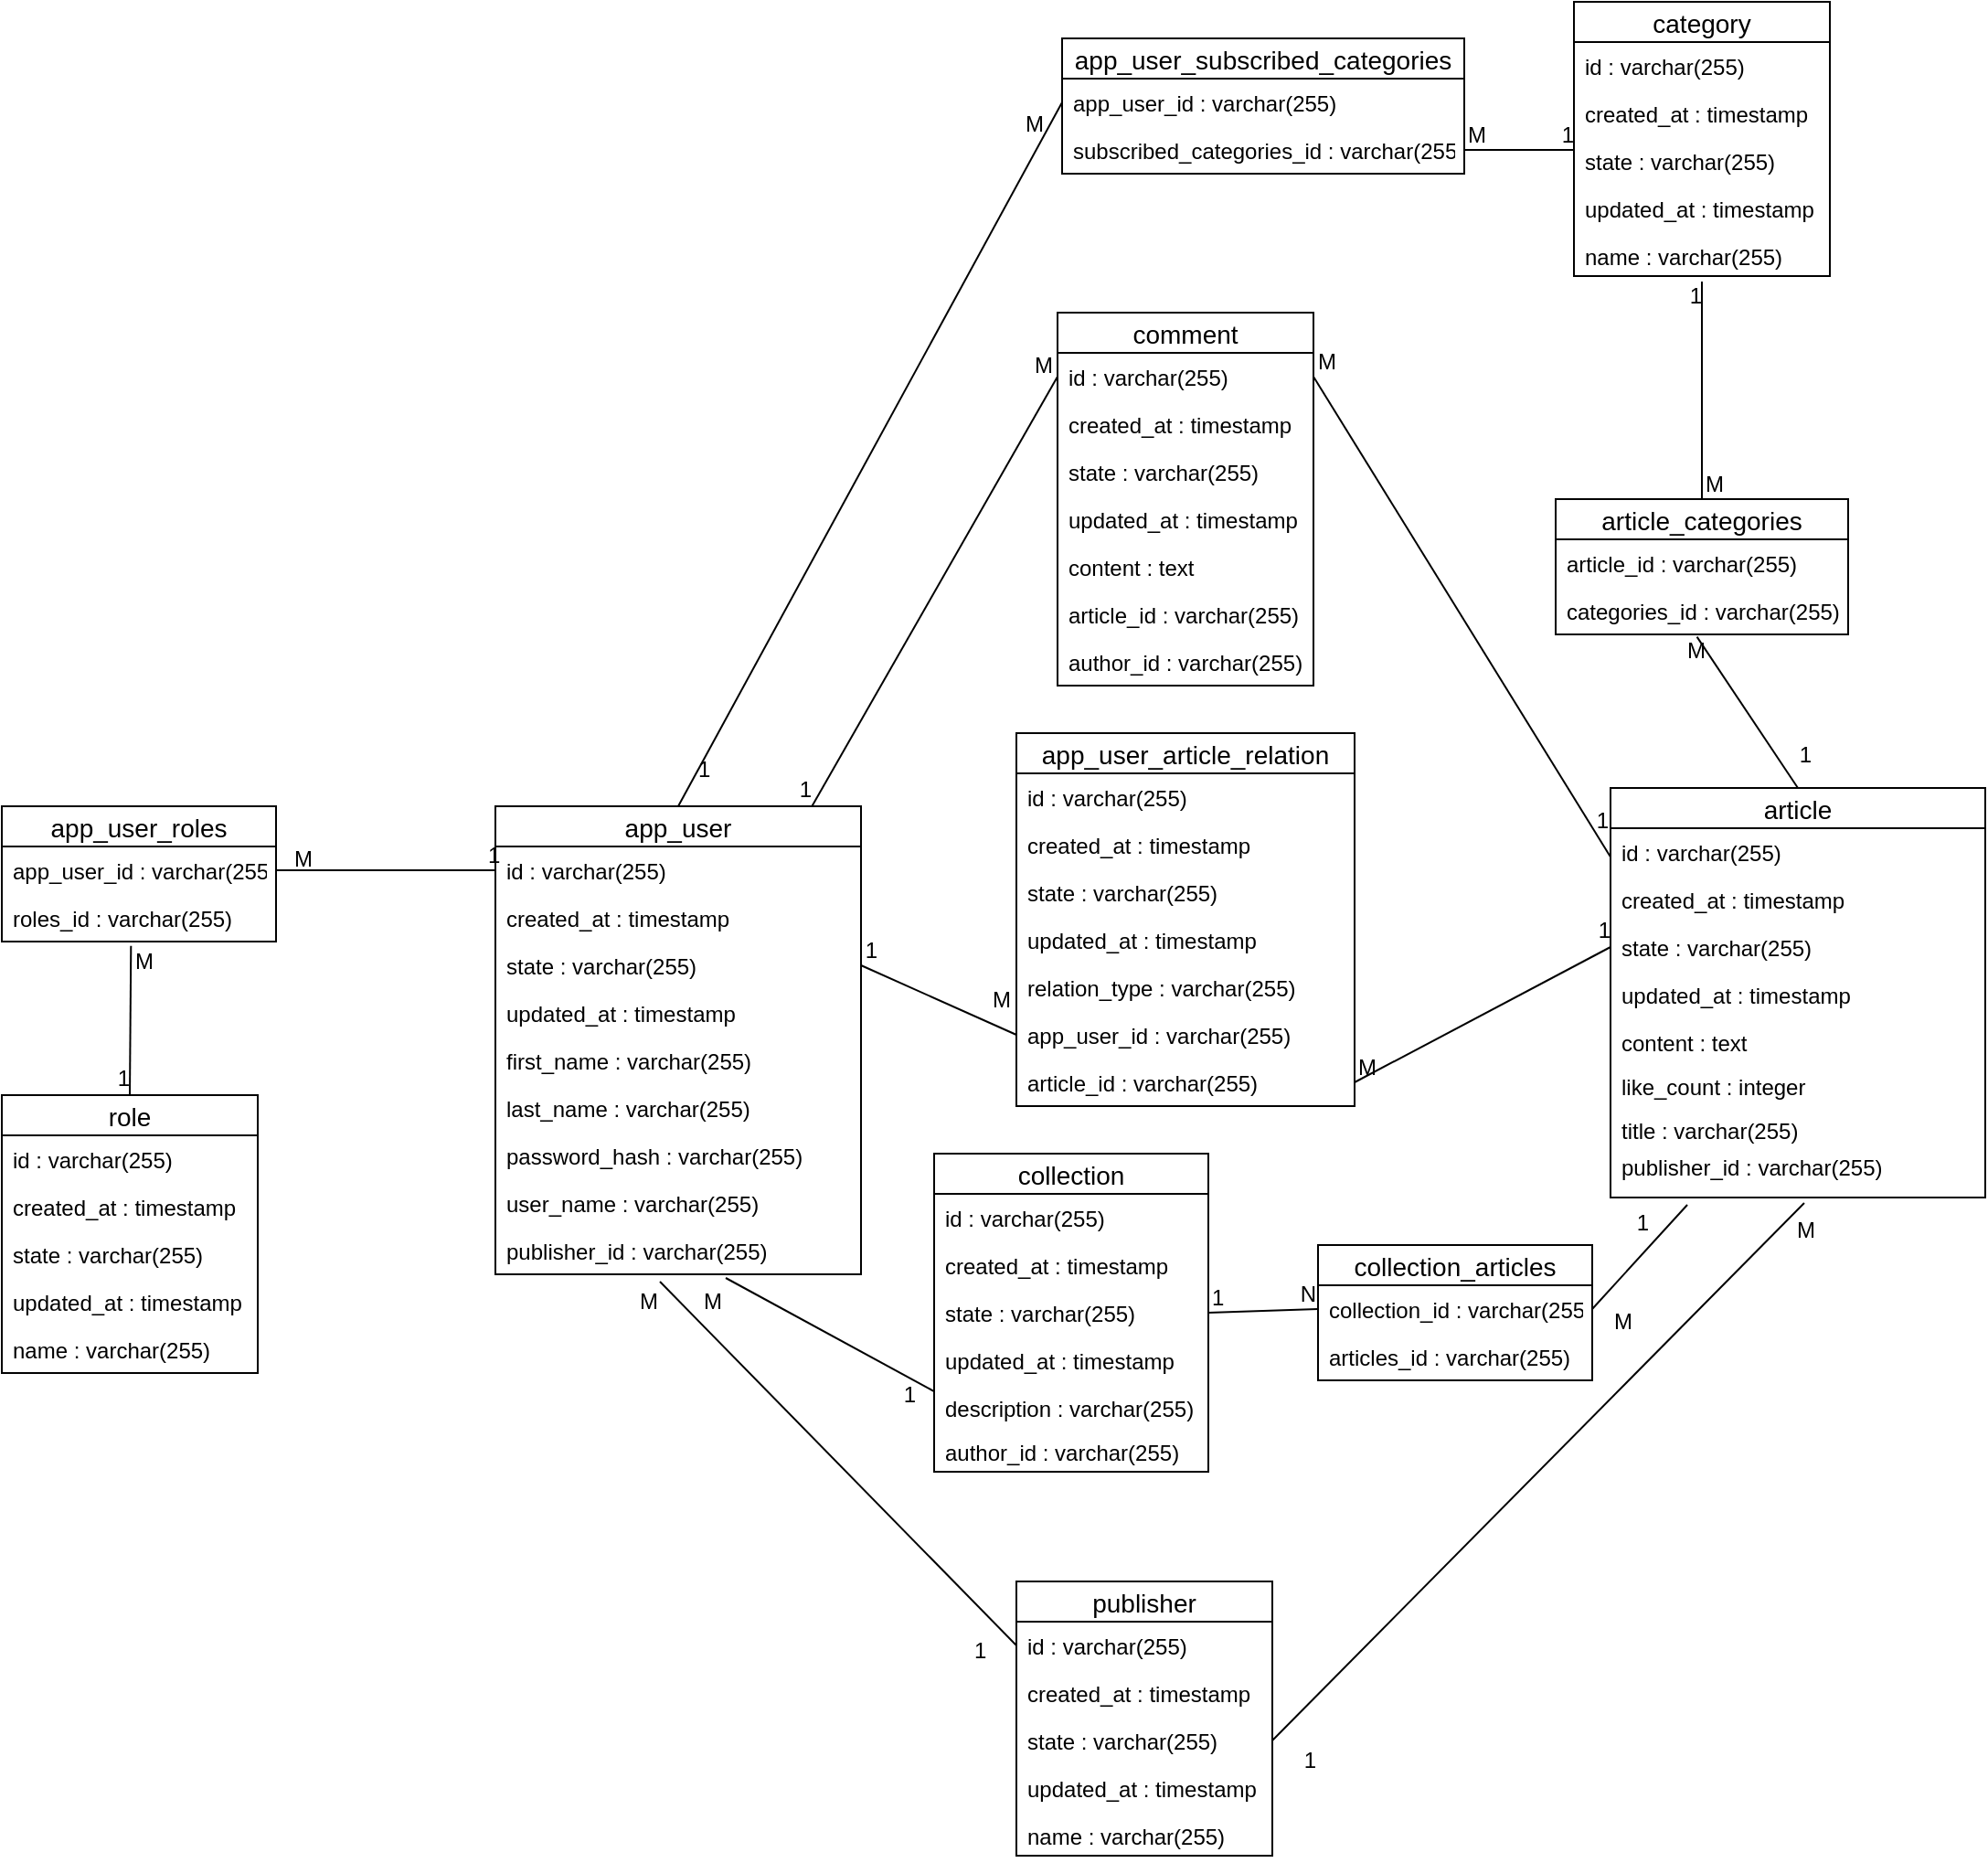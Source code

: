 <mxfile version="12.9.13" type="device"><diagram id="TTlkncoqjytrhiDPqBLb" name="Page-1"><mxGraphModel dx="3156" dy="2250" grid="1" gridSize="10" guides="1" tooltips="1" connect="1" arrows="1" fold="1" page="1" pageScale="1" pageWidth="850" pageHeight="1100" math="0" shadow="0"><root><object label="" state="" id="0"><mxCell/></object><mxCell id="1" parent="0"/><mxCell id="JSOerXFTDUzt0Ef6ZwY4-11" value="publisher" style="swimlane;fontStyle=0;childLayout=stackLayout;horizontal=1;startSize=22;fillColor=none;horizontalStack=0;resizeParent=1;resizeParentMax=0;resizeLast=0;collapsible=1;marginBottom=0;swimlaneFillColor=#ffffff;align=center;fontSize=14;" parent="1" vertex="1"><mxGeometry x="235" y="624" width="140" height="150" as="geometry"><mxRectangle x="200" y="200" width="70" height="22" as="alternateBounds"/></mxGeometry></mxCell><mxCell id="JSOerXFTDUzt0Ef6ZwY4-90" value="id : varchar(255)" style="text;strokeColor=none;fillColor=none;spacingLeft=4;spacingRight=4;overflow=hidden;rotatable=0;points=[[0,0.5],[1,0.5]];portConstraint=eastwest;fontSize=12;" parent="JSOerXFTDUzt0Ef6ZwY4-11" vertex="1"><mxGeometry y="22" width="140" height="26" as="geometry"/></mxCell><mxCell id="JSOerXFTDUzt0Ef6ZwY4-12" value="created_at : timestamp" style="text;strokeColor=none;fillColor=none;spacingLeft=4;spacingRight=4;overflow=hidden;rotatable=0;points=[[0,0.5],[1,0.5]];portConstraint=eastwest;fontSize=12;" parent="JSOerXFTDUzt0Ef6ZwY4-11" vertex="1"><mxGeometry y="48" width="140" height="26" as="geometry"/></mxCell><mxCell id="JSOerXFTDUzt0Ef6ZwY4-13" value="state : varchar(255)" style="text;strokeColor=none;fillColor=none;spacingLeft=4;spacingRight=4;overflow=hidden;rotatable=0;points=[[0,0.5],[1,0.5]];portConstraint=eastwest;fontSize=12;" parent="JSOerXFTDUzt0Ef6ZwY4-11" vertex="1"><mxGeometry y="74" width="140" height="26" as="geometry"/></mxCell><mxCell id="JSOerXFTDUzt0Ef6ZwY4-14" value="updated_at : timestamp" style="text;strokeColor=none;fillColor=none;spacingLeft=4;spacingRight=4;overflow=hidden;rotatable=0;points=[[0,0.5],[1,0.5]];portConstraint=eastwest;fontSize=12;verticalAlign=top;" parent="JSOerXFTDUzt0Ef6ZwY4-11" vertex="1"><mxGeometry y="100" width="140" height="26" as="geometry"/></mxCell><mxCell id="JSOerXFTDUzt0Ef6ZwY4-15" value="name : varchar(255)" style="text;strokeColor=none;fillColor=none;spacingLeft=4;spacingRight=4;overflow=hidden;rotatable=0;points=[[0,0.5],[1,0.5]];portConstraint=eastwest;fontSize=12;verticalAlign=top;" parent="JSOerXFTDUzt0Ef6ZwY4-11" vertex="1"><mxGeometry y="126" width="140" height="24" as="geometry"/></mxCell><mxCell id="JSOerXFTDUzt0Ef6ZwY4-22" value="app_user" style="swimlane;fontStyle=0;childLayout=stackLayout;horizontal=1;startSize=22;fillColor=none;horizontalStack=0;resizeParent=1;resizeParentMax=0;resizeLast=0;collapsible=1;marginBottom=0;swimlaneFillColor=#ffffff;align=center;fontSize=14;verticalAlign=middle;" parent="1" vertex="1"><mxGeometry x="-50" y="200" width="200" height="256" as="geometry"><mxRectangle x="200" y="200" width="70" height="22" as="alternateBounds"/></mxGeometry></mxCell><mxCell id="JSOerXFTDUzt0Ef6ZwY4-114" value="id : varchar(255)" style="text;strokeColor=none;fillColor=none;spacingLeft=4;spacingRight=4;overflow=hidden;rotatable=0;points=[[0,0.5],[1,0.5]];portConstraint=eastwest;fontSize=12;" parent="JSOerXFTDUzt0Ef6ZwY4-22" vertex="1"><mxGeometry y="22" width="200" height="26" as="geometry"/></mxCell><mxCell id="JSOerXFTDUzt0Ef6ZwY4-23" value="created_at : timestamp" style="text;strokeColor=none;fillColor=none;spacingLeft=4;spacingRight=4;overflow=hidden;rotatable=0;points=[[0,0.5],[1,0.5]];portConstraint=eastwest;fontSize=12;" parent="JSOerXFTDUzt0Ef6ZwY4-22" vertex="1"><mxGeometry y="48" width="200" height="26" as="geometry"/></mxCell><mxCell id="JSOerXFTDUzt0Ef6ZwY4-24" value="state : varchar(255)" style="text;strokeColor=none;fillColor=none;spacingLeft=4;spacingRight=4;overflow=hidden;rotatable=0;points=[[0,0.5],[1,0.5]];portConstraint=eastwest;fontSize=12;" parent="JSOerXFTDUzt0Ef6ZwY4-22" vertex="1"><mxGeometry y="74" width="200" height="26" as="geometry"/></mxCell><mxCell id="JSOerXFTDUzt0Ef6ZwY4-25" value="updated_at : timestamp" style="text;strokeColor=none;fillColor=none;spacingLeft=4;spacingRight=4;overflow=hidden;rotatable=0;points=[[0,0.5],[1,0.5]];portConstraint=eastwest;fontSize=12;verticalAlign=top;" parent="JSOerXFTDUzt0Ef6ZwY4-22" vertex="1"><mxGeometry y="100" width="200" height="26" as="geometry"/></mxCell><mxCell id="JSOerXFTDUzt0Ef6ZwY4-30" value="first_name : varchar(255)" style="text;strokeColor=none;fillColor=none;spacingLeft=4;spacingRight=4;overflow=hidden;rotatable=0;points=[[0,0.5],[1,0.5]];portConstraint=eastwest;fontSize=12;verticalAlign=top;" parent="JSOerXFTDUzt0Ef6ZwY4-22" vertex="1"><mxGeometry y="126" width="200" height="26" as="geometry"/></mxCell><mxCell id="JSOerXFTDUzt0Ef6ZwY4-31" value="last_name : varchar(255)" style="text;strokeColor=none;fillColor=none;spacingLeft=4;spacingRight=4;overflow=hidden;rotatable=0;points=[[0,0.5],[1,0.5]];portConstraint=eastwest;fontSize=12;verticalAlign=top;" parent="JSOerXFTDUzt0Ef6ZwY4-22" vertex="1"><mxGeometry y="152" width="200" height="26" as="geometry"/></mxCell><mxCell id="DbG5dX4l2n2yXq6k5aHZ-2" value="password_hash : varchar(255)" style="text;strokeColor=none;fillColor=none;spacingLeft=4;spacingRight=4;overflow=hidden;rotatable=0;points=[[0,0.5],[1,0.5]];portConstraint=eastwest;fontSize=12;verticalAlign=top;" parent="JSOerXFTDUzt0Ef6ZwY4-22" vertex="1"><mxGeometry y="178" width="200" height="26" as="geometry"/></mxCell><mxCell id="JSOerXFTDUzt0Ef6ZwY4-32" value="user_name : varchar(255)" style="text;strokeColor=none;fillColor=none;spacingLeft=4;spacingRight=4;overflow=hidden;rotatable=0;points=[[0,0.5],[1,0.5]];portConstraint=eastwest;fontSize=12;verticalAlign=top;" parent="JSOerXFTDUzt0Ef6ZwY4-22" vertex="1"><mxGeometry y="204" width="200" height="26" as="geometry"/></mxCell><mxCell id="DbG5dX4l2n2yXq6k5aHZ-3" value="publisher_id : varchar(255)" style="text;strokeColor=none;fillColor=none;spacingLeft=4;spacingRight=4;overflow=hidden;rotatable=0;points=[[0,0.5],[1,0.5]];portConstraint=eastwest;fontSize=12;" parent="JSOerXFTDUzt0Ef6ZwY4-22" vertex="1"><mxGeometry y="230" width="200" height="26" as="geometry"/></mxCell><mxCell id="JSOerXFTDUzt0Ef6ZwY4-51" value="" style="endArrow=none;html=1;rounded=0;entryX=1;entryY=0.5;entryDx=0;entryDy=0;exitX=0.517;exitY=1.1;exitDx=0;exitDy=0;exitPerimeter=0;" parent="1" source="JSOerXFTDUzt0Ef6ZwY4-92" target="JSOerXFTDUzt0Ef6ZwY4-13" edge="1"><mxGeometry relative="1" as="geometry"><mxPoint x="535" y="585" as="sourcePoint"/><mxPoint x="490" y="380" as="targetPoint"/></mxGeometry></mxCell><mxCell id="JSOerXFTDUzt0Ef6ZwY4-52" value="M" style="resizable=0;html=1;align=left;verticalAlign=bottom;" parent="JSOerXFTDUzt0Ef6ZwY4-51" connectable="0" vertex="1"><mxGeometry x="-1" relative="1" as="geometry"><mxPoint x="-5.99" y="23" as="offset"/></mxGeometry></mxCell><mxCell id="JSOerXFTDUzt0Ef6ZwY4-53" value="1" style="resizable=0;html=1;align=right;verticalAlign=bottom;" parent="JSOerXFTDUzt0Ef6ZwY4-51" connectable="0" vertex="1"><mxGeometry x="1" relative="1" as="geometry"><mxPoint x="24.75" y="19.2" as="offset"/></mxGeometry></mxCell><mxCell id="JSOerXFTDUzt0Ef6ZwY4-54" value="" style="endArrow=none;html=1;rounded=0;exitX=0;exitY=0.5;exitDx=0;exitDy=0;" parent="1" source="JSOerXFTDUzt0Ef6ZwY4-109" target="JSOerXFTDUzt0Ef6ZwY4-22" edge="1"><mxGeometry relative="1" as="geometry"><mxPoint x="79.02" y="114.004" as="sourcePoint"/><mxPoint x="370" y="150" as="targetPoint"/></mxGeometry></mxCell><mxCell id="JSOerXFTDUzt0Ef6ZwY4-55" value="M" style="resizable=0;html=1;align=left;verticalAlign=bottom;" parent="JSOerXFTDUzt0Ef6ZwY4-54" connectable="0" vertex="1"><mxGeometry x="-1" relative="1" as="geometry"><mxPoint x="-15" y="2" as="offset"/></mxGeometry></mxCell><mxCell id="JSOerXFTDUzt0Ef6ZwY4-56" value="1" style="resizable=0;html=1;align=right;verticalAlign=bottom;" parent="JSOerXFTDUzt0Ef6ZwY4-54" connectable="0" vertex="1"><mxGeometry x="1" relative="1" as="geometry"/></mxCell><mxCell id="JSOerXFTDUzt0Ef6ZwY4-57" value="" style="endArrow=none;html=1;rounded=0;entryX=1;entryY=0.5;entryDx=0;entryDy=0;" parent="1" target="JSOerXFTDUzt0Ef6ZwY4-117" edge="1"><mxGeometry relative="1" as="geometry"><mxPoint x="-50" y="235" as="sourcePoint"/><mxPoint x="72" y="480" as="targetPoint"/></mxGeometry></mxCell><mxCell id="JSOerXFTDUzt0Ef6ZwY4-58" value="1" style="resizable=0;html=1;align=left;verticalAlign=bottom;" parent="JSOerXFTDUzt0Ef6ZwY4-57" connectable="0" vertex="1"><mxGeometry x="-1" relative="1" as="geometry"><mxPoint x="-6.0" as="offset"/></mxGeometry></mxCell><mxCell id="JSOerXFTDUzt0Ef6ZwY4-63" value="" style="endArrow=none;html=1;rounded=0;entryX=0;entryY=0.5;entryDx=0;entryDy=0;exitX=1;exitY=0.5;exitDx=0;exitDy=0;" parent="1" source="JSOerXFTDUzt0Ef6ZwY4-151" target="JSOerXFTDUzt0Ef6ZwY4-4" edge="1"><mxGeometry relative="1" as="geometry"><mxPoint x="150" y="280" as="sourcePoint"/><mxPoint x="310" y="280" as="targetPoint"/></mxGeometry></mxCell><mxCell id="JSOerXFTDUzt0Ef6ZwY4-64" value="M" style="resizable=0;html=1;align=left;verticalAlign=bottom;" parent="JSOerXFTDUzt0Ef6ZwY4-63" connectable="0" vertex="1"><mxGeometry x="-1" relative="1" as="geometry"/></mxCell><mxCell id="JSOerXFTDUzt0Ef6ZwY4-65" value="1" style="resizable=0;html=1;align=right;verticalAlign=bottom;" parent="JSOerXFTDUzt0Ef6ZwY4-63" connectable="0" vertex="1"><mxGeometry x="1" relative="1" as="geometry"/></mxCell><mxCell id="JSOerXFTDUzt0Ef6ZwY4-66" value="" style="endArrow=none;html=1;rounded=0;entryX=1;entryY=0.5;entryDx=0;entryDy=0;exitX=0;exitY=0.5;exitDx=0;exitDy=0;" parent="1" source="JSOerXFTDUzt0Ef6ZwY4-150" target="JSOerXFTDUzt0Ef6ZwY4-24" edge="1"><mxGeometry relative="1" as="geometry"><mxPoint x="150" y="312" as="sourcePoint"/><mxPoint x="328" y="312" as="targetPoint"/></mxGeometry></mxCell><mxCell id="JSOerXFTDUzt0Ef6ZwY4-67" value="M" style="resizable=0;html=1;align=left;verticalAlign=bottom;" parent="JSOerXFTDUzt0Ef6ZwY4-66" connectable="0" vertex="1"><mxGeometry x="-1" relative="1" as="geometry"><mxPoint x="-15" y="-11" as="offset"/></mxGeometry></mxCell><mxCell id="JSOerXFTDUzt0Ef6ZwY4-68" value="1" style="resizable=0;html=1;align=right;verticalAlign=bottom;" parent="JSOerXFTDUzt0Ef6ZwY4-66" connectable="0" vertex="1"><mxGeometry x="1" relative="1" as="geometry"><mxPoint x="9.69" as="offset"/></mxGeometry></mxCell><mxCell id="JSOerXFTDUzt0Ef6ZwY4-45" value="" style="endArrow=none;html=1;rounded=0;exitX=0.5;exitY=0;exitDx=0;exitDy=0;entryX=0.5;entryY=1.125;entryDx=0;entryDy=0;entryPerimeter=0;" parent="1" source="JSOerXFTDUzt0Ef6ZwY4-137" target="JSOerXFTDUzt0Ef6ZwY4-99" edge="1"><mxGeometry relative="1" as="geometry"><mxPoint x="470" y="280" as="sourcePoint"/><mxPoint x="610" y="-80" as="targetPoint"/></mxGeometry></mxCell><mxCell id="JSOerXFTDUzt0Ef6ZwY4-47" value="1" style="resizable=0;html=1;align=right;verticalAlign=bottom;" parent="JSOerXFTDUzt0Ef6ZwY4-45" connectable="0" vertex="1"><mxGeometry x="1" relative="1" as="geometry"><mxPoint y="16.21" as="offset"/></mxGeometry></mxCell><mxCell id="JSOerXFTDUzt0Ef6ZwY4-46" value="M" style="resizable=0;html=1;align=left;verticalAlign=bottom;" parent="JSOerXFTDUzt0Ef6ZwY4-45" connectable="0" vertex="1"><mxGeometry x="-1" relative="1" as="geometry"/></mxCell><mxCell id="JSOerXFTDUzt0Ef6ZwY4-80" value="" style="endArrow=none;html=1;rounded=0;entryX=0;entryY=0.5;entryDx=0;entryDy=0;exitX=0.5;exitY=0;exitDx=0;exitDy=0;" parent="1" source="JSOerXFTDUzt0Ef6ZwY4-22" target="JSOerXFTDUzt0Ef6ZwY4-132" edge="1"><mxGeometry relative="1" as="geometry"><mxPoint x="150" y="250" as="sourcePoint"/><mxPoint x="330" y="71" as="targetPoint"/></mxGeometry></mxCell><mxCell id="JSOerXFTDUzt0Ef6ZwY4-81" value="1" style="resizable=0;html=1;align=left;verticalAlign=bottom;" parent="JSOerXFTDUzt0Ef6ZwY4-80" connectable="0" vertex="1"><mxGeometry x="-1" relative="1" as="geometry"><mxPoint x="9.25" y="-11.66" as="offset"/></mxGeometry></mxCell><mxCell id="JSOerXFTDUzt0Ef6ZwY4-87" value="" style="endArrow=none;html=1;rounded=0;entryX=0.011;entryY=0.744;entryDx=0;entryDy=0;jumpStyle=arc;jumpSize=15;entryPerimeter=0;exitX=1;exitY=0.5;exitDx=0;exitDy=0;" parent="1" source="JSOerXFTDUzt0Ef6ZwY4-109" target="JSOerXFTDUzt0Ef6ZwY4-91" edge="1"><mxGeometry relative="1" as="geometry"><mxPoint x="390" y="105" as="sourcePoint"/><mxPoint x="310" y="90" as="targetPoint"/></mxGeometry></mxCell><mxCell id="JSOerXFTDUzt0Ef6ZwY4-89" value="1" style="resizable=0;html=1;align=right;verticalAlign=bottom;" parent="JSOerXFTDUzt0Ef6ZwY4-87" connectable="0" vertex="1"><mxGeometry x="1" relative="1" as="geometry"><mxPoint x="-2.2" y="-15" as="offset"/></mxGeometry></mxCell><mxCell id="JSOerXFTDUzt0Ef6ZwY4-88" value="M" style="resizable=0;html=1;align=left;verticalAlign=bottom;" parent="JSOerXFTDUzt0Ef6ZwY4-87" connectable="0" vertex="1"><mxGeometry x="-1" relative="1" as="geometry"><mxPoint as="offset"/></mxGeometry></mxCell><mxCell id="JSOerXFTDUzt0Ef6ZwY4-93" value="M" style="resizable=0;html=1;align=right;verticalAlign=bottom;" parent="1" connectable="0" vertex="1"><mxGeometry x="250" y="-165.0" as="geometry"/></mxCell><mxCell id="JSOerXFTDUzt0Ef6ZwY4-115" value="M" style="resizable=0;html=1;align=right;verticalAlign=bottom;" parent="1" connectable="0" vertex="1"><mxGeometry x="-150" y="237" as="geometry"/></mxCell><mxCell id="JSOerXFTDUzt0Ef6ZwY4-121" value="" style="endArrow=none;html=1;rounded=0;exitX=0.471;exitY=1.09;exitDx=0;exitDy=0;exitPerimeter=0;entryX=0.5;entryY=0;entryDx=0;entryDy=0;" parent="1" source="JSOerXFTDUzt0Ef6ZwY4-118" target="JSOerXFTDUzt0Ef6ZwY4-101" edge="1"><mxGeometry relative="1" as="geometry"><mxPoint x="30" y="590" as="sourcePoint"/><mxPoint x="190" y="590" as="targetPoint"/></mxGeometry></mxCell><mxCell id="JSOerXFTDUzt0Ef6ZwY4-122" value="M" style="resizable=0;html=1;align=left;verticalAlign=bottom;" parent="JSOerXFTDUzt0Ef6ZwY4-121" connectable="0" vertex="1"><mxGeometry x="-1" relative="1" as="geometry"><mxPoint y="16.66" as="offset"/></mxGeometry></mxCell><mxCell id="JSOerXFTDUzt0Ef6ZwY4-123" value="1" style="resizable=0;html=1;align=right;verticalAlign=bottom;" parent="JSOerXFTDUzt0Ef6ZwY4-121" connectable="0" vertex="1"><mxGeometry x="1" relative="1" as="geometry"/></mxCell><mxCell id="JSOerXFTDUzt0Ef6ZwY4-128" value="" style="endArrow=none;html=1;rounded=0;entryX=0;entryY=0.5;entryDx=0;entryDy=0;" parent="1" target="JSOerXFTDUzt0Ef6ZwY4-90" edge="1"><mxGeometry relative="1" as="geometry"><mxPoint x="40" y="460" as="sourcePoint"/><mxPoint x="74.56" y="538.298" as="targetPoint"/></mxGeometry></mxCell><mxCell id="JSOerXFTDUzt0Ef6ZwY4-129" value="1" style="resizable=0;html=1;align=left;verticalAlign=bottom;" parent="JSOerXFTDUzt0Ef6ZwY4-128" connectable="0" vertex="1"><mxGeometry x="-1" relative="1" as="geometry"><mxPoint x="170" y="210" as="offset"/></mxGeometry></mxCell><mxCell id="JSOerXFTDUzt0Ef6ZwY4-130" value="M" style="resizable=0;html=1;align=right;verticalAlign=bottom;" parent="JSOerXFTDUzt0Ef6ZwY4-128" connectable="0" vertex="1"><mxGeometry x="1" relative="1" as="geometry"><mxPoint x="-195.27" y="-179.28" as="offset"/></mxGeometry></mxCell><mxCell id="JSOerXFTDUzt0Ef6ZwY4-134" value="" style="endArrow=none;html=1;rounded=0;exitX=1;exitY=0.5;exitDx=0;exitDy=0;" parent="1" source="JSOerXFTDUzt0Ef6ZwY4-133" edge="1"><mxGeometry relative="1" as="geometry"><mxPoint x="410" y="-1" as="sourcePoint"/><mxPoint x="540" y="-159" as="targetPoint"/></mxGeometry></mxCell><mxCell id="JSOerXFTDUzt0Ef6ZwY4-135" value="M" style="resizable=0;html=1;align=left;verticalAlign=bottom;" parent="JSOerXFTDUzt0Ef6ZwY4-134" connectable="0" vertex="1"><mxGeometry x="-1" relative="1" as="geometry"/></mxCell><mxCell id="JSOerXFTDUzt0Ef6ZwY4-136" value="1" style="resizable=0;html=1;align=right;verticalAlign=bottom;" parent="JSOerXFTDUzt0Ef6ZwY4-134" connectable="0" vertex="1"><mxGeometry x="1" relative="1" as="geometry"/></mxCell><mxCell id="JSOerXFTDUzt0Ef6ZwY4-94" value="category" style="swimlane;fontStyle=0;childLayout=stackLayout;horizontal=1;startSize=22;fillColor=none;horizontalStack=0;resizeParent=1;resizeParentMax=0;resizeLast=0;collapsible=1;marginBottom=0;swimlaneFillColor=#ffffff;align=center;fontSize=14;" parent="1" vertex="1"><mxGeometry x="540" y="-240" width="140" height="150" as="geometry"><mxRectangle x="200" y="200" width="70" height="22" as="alternateBounds"/></mxGeometry></mxCell><mxCell id="JSOerXFTDUzt0Ef6ZwY4-95" value="id : varchar(255)" style="text;strokeColor=none;fillColor=none;spacingLeft=4;spacingRight=4;overflow=hidden;rotatable=0;points=[[0,0.5],[1,0.5]];portConstraint=eastwest;fontSize=12;" parent="JSOerXFTDUzt0Ef6ZwY4-94" vertex="1"><mxGeometry y="22" width="140" height="26" as="geometry"/></mxCell><mxCell id="JSOerXFTDUzt0Ef6ZwY4-96" value="created_at : timestamp" style="text;strokeColor=none;fillColor=none;spacingLeft=4;spacingRight=4;overflow=hidden;rotatable=0;points=[[0,0.5],[1,0.5]];portConstraint=eastwest;fontSize=12;" parent="JSOerXFTDUzt0Ef6ZwY4-94" vertex="1"><mxGeometry y="48" width="140" height="26" as="geometry"/></mxCell><mxCell id="JSOerXFTDUzt0Ef6ZwY4-97" value="state : varchar(255)" style="text;strokeColor=none;fillColor=none;spacingLeft=4;spacingRight=4;overflow=hidden;rotatable=0;points=[[0,0.5],[1,0.5]];portConstraint=eastwest;fontSize=12;" parent="JSOerXFTDUzt0Ef6ZwY4-94" vertex="1"><mxGeometry y="74" width="140" height="26" as="geometry"/></mxCell><mxCell id="JSOerXFTDUzt0Ef6ZwY4-98" value="updated_at : timestamp" style="text;strokeColor=none;fillColor=none;spacingLeft=4;spacingRight=4;overflow=hidden;rotatable=0;points=[[0,0.5],[1,0.5]];portConstraint=eastwest;fontSize=12;verticalAlign=top;" parent="JSOerXFTDUzt0Ef6ZwY4-94" vertex="1"><mxGeometry y="100" width="140" height="26" as="geometry"/></mxCell><mxCell id="JSOerXFTDUzt0Ef6ZwY4-99" value="name : varchar(255)" style="text;strokeColor=none;fillColor=none;spacingLeft=4;spacingRight=4;overflow=hidden;rotatable=0;points=[[0,0.5],[1,0.5]];portConstraint=eastwest;fontSize=12;verticalAlign=top;" parent="JSOerXFTDUzt0Ef6ZwY4-94" vertex="1"><mxGeometry y="126" width="140" height="24" as="geometry"/></mxCell><mxCell id="JSOerXFTDUzt0Ef6ZwY4-140" value="" style="endArrow=none;html=1;rounded=0;exitX=0.483;exitY=1.051;exitDx=0;exitDy=0;exitPerimeter=0;entryX=0.5;entryY=0;entryDx=0;entryDy=0;" parent="1" source="JSOerXFTDUzt0Ef6ZwY4-139" target="JSOerXFTDUzt0Ef6ZwY4-2" edge="1"><mxGeometry relative="1" as="geometry"><mxPoint x="570" y="170" as="sourcePoint"/><mxPoint x="730" y="170" as="targetPoint"/></mxGeometry></mxCell><mxCell id="JSOerXFTDUzt0Ef6ZwY4-141" value="M" style="resizable=0;html=1;align=left;verticalAlign=bottom;" parent="JSOerXFTDUzt0Ef6ZwY4-140" connectable="0" vertex="1"><mxGeometry x="-1" relative="1" as="geometry"><mxPoint x="-7.28" y="16.67" as="offset"/></mxGeometry></mxCell><mxCell id="JSOerXFTDUzt0Ef6ZwY4-142" value="1" style="resizable=0;html=1;align=right;verticalAlign=bottom;" parent="JSOerXFTDUzt0Ef6ZwY4-140" connectable="0" vertex="1"><mxGeometry x="1" relative="1" as="geometry"><mxPoint x="7.55" y="-9.87" as="offset"/></mxGeometry></mxCell><mxCell id="JSOerXFTDUzt0Ef6ZwY4-131" value="app_user_subscribed_categories" style="swimlane;fontStyle=0;childLayout=stackLayout;horizontal=1;startSize=22;fillColor=none;horizontalStack=0;resizeParent=1;resizeParentMax=0;resizeLast=0;collapsible=1;marginBottom=0;swimlaneFillColor=#ffffff;align=center;fontSize=14;" parent="1" vertex="1"><mxGeometry x="260" y="-220" width="220" height="74" as="geometry"><mxRectangle x="200" y="200" width="70" height="22" as="alternateBounds"/></mxGeometry></mxCell><mxCell id="JSOerXFTDUzt0Ef6ZwY4-132" value="app_user_id : varchar(255)" style="text;strokeColor=none;fillColor=none;spacingLeft=4;spacingRight=4;overflow=hidden;rotatable=0;points=[[0,0.5],[1,0.5]];portConstraint=eastwest;fontSize=12;" parent="JSOerXFTDUzt0Ef6ZwY4-131" vertex="1"><mxGeometry y="22" width="220" height="26" as="geometry"/></mxCell><mxCell id="JSOerXFTDUzt0Ef6ZwY4-133" value="subscribed_categories_id : varchar(255)" style="text;strokeColor=none;fillColor=none;spacingLeft=4;spacingRight=4;overflow=hidden;rotatable=0;points=[[0,0.5],[1,0.5]];portConstraint=eastwest;fontSize=12;" parent="JSOerXFTDUzt0Ef6ZwY4-131" vertex="1"><mxGeometry y="48" width="220" height="26" as="geometry"/></mxCell><mxCell id="JSOerXFTDUzt0Ef6ZwY4-137" value="article_categories" style="swimlane;fontStyle=0;childLayout=stackLayout;horizontal=1;startSize=22;fillColor=none;horizontalStack=0;resizeParent=1;resizeParentMax=0;resizeLast=0;collapsible=1;marginBottom=0;swimlaneFillColor=#ffffff;align=center;fontSize=14;" parent="1" vertex="1"><mxGeometry x="530" y="32" width="160" height="74" as="geometry"><mxRectangle x="200" y="200" width="70" height="22" as="alternateBounds"/></mxGeometry></mxCell><mxCell id="JSOerXFTDUzt0Ef6ZwY4-138" value="article_id : varchar(255)" style="text;strokeColor=none;fillColor=none;spacingLeft=4;spacingRight=4;overflow=hidden;rotatable=0;points=[[0,0.5],[1,0.5]];portConstraint=eastwest;fontSize=12;" parent="JSOerXFTDUzt0Ef6ZwY4-137" vertex="1"><mxGeometry y="22" width="160" height="26" as="geometry"/></mxCell><mxCell id="JSOerXFTDUzt0Ef6ZwY4-139" value="categories_id : varchar(255)" style="text;strokeColor=none;fillColor=none;spacingLeft=4;spacingRight=4;overflow=hidden;rotatable=0;points=[[0,0.5],[1,0.5]];portConstraint=eastwest;fontSize=12;" parent="JSOerXFTDUzt0Ef6ZwY4-137" vertex="1"><mxGeometry y="48" width="160" height="26" as="geometry"/></mxCell><mxCell id="pWO9-2kROaFBqKIrhKOq-16" value="collection_articles" style="swimlane;fontStyle=0;childLayout=stackLayout;horizontal=1;startSize=22;fillColor=none;horizontalStack=0;resizeParent=1;resizeParentMax=0;resizeLast=0;collapsible=1;marginBottom=0;swimlaneFillColor=#ffffff;align=center;fontSize=14;" parent="1" vertex="1"><mxGeometry x="400" y="440" width="150" height="74" as="geometry"><mxRectangle x="200" y="200" width="70" height="22" as="alternateBounds"/></mxGeometry></mxCell><mxCell id="pWO9-2kROaFBqKIrhKOq-17" value="collection_id : varchar(255)" style="text;strokeColor=none;fillColor=none;spacingLeft=4;spacingRight=4;overflow=hidden;rotatable=0;points=[[0,0.5],[1,0.5]];portConstraint=eastwest;fontSize=12;" parent="pWO9-2kROaFBqKIrhKOq-16" vertex="1"><mxGeometry y="22" width="150" height="26" as="geometry"/></mxCell><mxCell id="pWO9-2kROaFBqKIrhKOq-18" value="articles_id : varchar(255)" style="text;strokeColor=none;fillColor=none;spacingLeft=4;spacingRight=4;overflow=hidden;rotatable=0;points=[[0,0.5],[1,0.5]];portConstraint=eastwest;fontSize=12;" parent="pWO9-2kROaFBqKIrhKOq-16" vertex="1"><mxGeometry y="48" width="150" height="26" as="geometry"/></mxCell><mxCell id="pWO9-2kROaFBqKIrhKOq-9" value="collection" style="swimlane;fontStyle=0;childLayout=stackLayout;horizontal=1;startSize=22;fillColor=none;horizontalStack=0;resizeParent=1;resizeParentMax=0;resizeLast=0;collapsible=1;marginBottom=0;swimlaneFillColor=#ffffff;align=center;fontSize=14;" parent="1" vertex="1"><mxGeometry x="190" y="390" width="150" height="174" as="geometry"><mxRectangle x="200" y="200" width="70" height="22" as="alternateBounds"/></mxGeometry></mxCell><mxCell id="pWO9-2kROaFBqKIrhKOq-10" value="id : varchar(255)" style="text;strokeColor=none;fillColor=none;spacingLeft=4;spacingRight=4;overflow=hidden;rotatable=0;points=[[0,0.5],[1,0.5]];portConstraint=eastwest;fontSize=12;" parent="pWO9-2kROaFBqKIrhKOq-9" vertex="1"><mxGeometry y="22" width="150" height="26" as="geometry"/></mxCell><mxCell id="pWO9-2kROaFBqKIrhKOq-11" value="created_at : timestamp" style="text;strokeColor=none;fillColor=none;spacingLeft=4;spacingRight=4;overflow=hidden;rotatable=0;points=[[0,0.5],[1,0.5]];portConstraint=eastwest;fontSize=12;" parent="pWO9-2kROaFBqKIrhKOq-9" vertex="1"><mxGeometry y="48" width="150" height="26" as="geometry"/></mxCell><mxCell id="pWO9-2kROaFBqKIrhKOq-12" value="state : varchar(255)" style="text;strokeColor=none;fillColor=none;spacingLeft=4;spacingRight=4;overflow=hidden;rotatable=0;points=[[0,0.5],[1,0.5]];portConstraint=eastwest;fontSize=12;" parent="pWO9-2kROaFBqKIrhKOq-9" vertex="1"><mxGeometry y="74" width="150" height="26" as="geometry"/></mxCell><mxCell id="pWO9-2kROaFBqKIrhKOq-13" value="updated_at : timestamp" style="text;strokeColor=none;fillColor=none;spacingLeft=4;spacingRight=4;overflow=hidden;rotatable=0;points=[[0,0.5],[1,0.5]];portConstraint=eastwest;fontSize=12;verticalAlign=top;" parent="pWO9-2kROaFBqKIrhKOq-9" vertex="1"><mxGeometry y="100" width="150" height="26" as="geometry"/></mxCell><mxCell id="pWO9-2kROaFBqKIrhKOq-15" value="description : varchar(255)" style="text;strokeColor=none;fillColor=none;spacingLeft=4;spacingRight=4;overflow=hidden;rotatable=0;points=[[0,0.5],[1,0.5]];portConstraint=eastwest;fontSize=12;verticalAlign=top;" parent="pWO9-2kROaFBqKIrhKOq-9" vertex="1"><mxGeometry y="126" width="150" height="24" as="geometry"/></mxCell><mxCell id="pWO9-2kROaFBqKIrhKOq-14" value="author_id : varchar(255)" style="text;strokeColor=none;fillColor=none;spacingLeft=4;spacingRight=4;overflow=hidden;rotatable=0;points=[[0,0.5],[1,0.5]];portConstraint=eastwest;fontSize=12;verticalAlign=top;" parent="pWO9-2kROaFBqKIrhKOq-9" vertex="1"><mxGeometry y="150" width="150" height="24" as="geometry"/></mxCell><mxCell id="pWO9-2kROaFBqKIrhKOq-19" value="" style="endArrow=none;html=1;rounded=0;exitX=0.63;exitY=1.077;exitDx=0;exitDy=0;exitPerimeter=0;entryX=0;entryY=0.167;entryDx=0;entryDy=0;entryPerimeter=0;" parent="1" source="DbG5dX4l2n2yXq6k5aHZ-3" target="pWO9-2kROaFBqKIrhKOq-15" edge="1"><mxGeometry relative="1" as="geometry"><mxPoint x="70" y="466" as="sourcePoint"/><mxPoint x="230" y="466" as="targetPoint"/></mxGeometry></mxCell><mxCell id="pWO9-2kROaFBqKIrhKOq-20" value="M" style="resizable=0;html=1;align=left;verticalAlign=bottom;" parent="pWO9-2kROaFBqKIrhKOq-19" connectable="0" vertex="1"><mxGeometry x="-1" relative="1" as="geometry"><mxPoint x="-14.45" y="21.35" as="offset"/></mxGeometry></mxCell><mxCell id="pWO9-2kROaFBqKIrhKOq-21" value="1" style="resizable=0;html=1;align=right;verticalAlign=bottom;" parent="pWO9-2kROaFBqKIrhKOq-19" connectable="0" vertex="1"><mxGeometry x="1" relative="1" as="geometry"><mxPoint x="-9.78" y="10.32" as="offset"/></mxGeometry></mxCell><mxCell id="pWO9-2kROaFBqKIrhKOq-22" value="" style="endArrow=none;html=1;rounded=0;exitX=1;exitY=0.5;exitDx=0;exitDy=0;entryX=0;entryY=0.5;entryDx=0;entryDy=0;" parent="1" source="pWO9-2kROaFBqKIrhKOq-12" target="pWO9-2kROaFBqKIrhKOq-17" edge="1"><mxGeometry relative="1" as="geometry"><mxPoint x="270" y="590" as="sourcePoint"/><mxPoint x="430" y="590" as="targetPoint"/></mxGeometry></mxCell><mxCell id="pWO9-2kROaFBqKIrhKOq-23" value="1" style="resizable=0;html=1;align=left;verticalAlign=bottom;" parent="pWO9-2kROaFBqKIrhKOq-22" connectable="0" vertex="1"><mxGeometry x="-1" relative="1" as="geometry"/></mxCell><mxCell id="pWO9-2kROaFBqKIrhKOq-24" value="N" style="resizable=0;html=1;align=right;verticalAlign=bottom;" parent="pWO9-2kROaFBqKIrhKOq-22" connectable="0" vertex="1"><mxGeometry x="1" relative="1" as="geometry"/></mxCell><mxCell id="pWO9-2kROaFBqKIrhKOq-25" value="" style="endArrow=none;html=1;rounded=0;exitX=1;exitY=0.5;exitDx=0;exitDy=0;entryX=0.205;entryY=1.133;entryDx=0;entryDy=0;entryPerimeter=0;" parent="1" source="pWO9-2kROaFBqKIrhKOq-17" target="JSOerXFTDUzt0Ef6ZwY4-92" edge="1"><mxGeometry relative="1" as="geometry"><mxPoint x="500" y="590" as="sourcePoint"/><mxPoint x="660" y="590" as="targetPoint"/></mxGeometry></mxCell><mxCell id="pWO9-2kROaFBqKIrhKOq-26" value="M" style="resizable=0;html=1;align=left;verticalAlign=bottom;" parent="pWO9-2kROaFBqKIrhKOq-25" connectable="0" vertex="1"><mxGeometry x="-1" relative="1" as="geometry"><mxPoint x="10" y="15" as="offset"/></mxGeometry></mxCell><mxCell id="pWO9-2kROaFBqKIrhKOq-27" value="1" style="resizable=0;html=1;align=right;verticalAlign=bottom;" parent="pWO9-2kROaFBqKIrhKOq-25" connectable="0" vertex="1"><mxGeometry x="1" relative="1" as="geometry"><mxPoint x="-20.3" y="18.83" as="offset"/></mxGeometry></mxCell><mxCell id="JSOerXFTDUzt0Ef6ZwY4-116" value="app_user_roles" style="swimlane;fontStyle=0;childLayout=stackLayout;horizontal=1;startSize=22;fillColor=none;horizontalStack=0;resizeParent=1;resizeParentMax=0;resizeLast=0;collapsible=1;marginBottom=0;swimlaneFillColor=#ffffff;align=center;fontSize=14;" parent="1" vertex="1"><mxGeometry x="-320" y="200" width="150" height="74" as="geometry"><mxRectangle x="200" y="200" width="70" height="22" as="alternateBounds"/></mxGeometry></mxCell><mxCell id="JSOerXFTDUzt0Ef6ZwY4-117" value="app_user_id : varchar(255)" style="text;strokeColor=none;fillColor=none;spacingLeft=4;spacingRight=4;overflow=hidden;rotatable=0;points=[[0,0.5],[1,0.5]];portConstraint=eastwest;fontSize=12;" parent="JSOerXFTDUzt0Ef6ZwY4-116" vertex="1"><mxGeometry y="22" width="150" height="26" as="geometry"/></mxCell><mxCell id="JSOerXFTDUzt0Ef6ZwY4-118" value="roles_id : varchar(255)" style="text;strokeColor=none;fillColor=none;spacingLeft=4;spacingRight=4;overflow=hidden;rotatable=0;points=[[0,0.5],[1,0.5]];portConstraint=eastwest;fontSize=12;" parent="JSOerXFTDUzt0Ef6ZwY4-116" vertex="1"><mxGeometry y="48" width="150" height="26" as="geometry"/></mxCell><mxCell id="JSOerXFTDUzt0Ef6ZwY4-101" value="role" style="swimlane;fontStyle=0;childLayout=stackLayout;horizontal=1;startSize=22;fillColor=none;horizontalStack=0;resizeParent=1;resizeParentMax=0;resizeLast=0;collapsible=1;marginBottom=0;swimlaneFillColor=#ffffff;align=center;fontSize=14;" parent="1" vertex="1"><mxGeometry x="-320" y="358" width="140" height="152" as="geometry"><mxRectangle x="200" y="200" width="70" height="22" as="alternateBounds"/></mxGeometry></mxCell><mxCell id="JSOerXFTDUzt0Ef6ZwY4-102" value="id : varchar(255)" style="text;strokeColor=none;fillColor=none;spacingLeft=4;spacingRight=4;overflow=hidden;rotatable=0;points=[[0,0.5],[1,0.5]];portConstraint=eastwest;fontSize=12;" parent="JSOerXFTDUzt0Ef6ZwY4-101" vertex="1"><mxGeometry y="22" width="140" height="26" as="geometry"/></mxCell><mxCell id="JSOerXFTDUzt0Ef6ZwY4-103" value="created_at : timestamp" style="text;strokeColor=none;fillColor=none;spacingLeft=4;spacingRight=4;overflow=hidden;rotatable=0;points=[[0,0.5],[1,0.5]];portConstraint=eastwest;fontSize=12;" parent="JSOerXFTDUzt0Ef6ZwY4-101" vertex="1"><mxGeometry y="48" width="140" height="26" as="geometry"/></mxCell><mxCell id="JSOerXFTDUzt0Ef6ZwY4-104" value="state : varchar(255)" style="text;strokeColor=none;fillColor=none;spacingLeft=4;spacingRight=4;overflow=hidden;rotatable=0;points=[[0,0.5],[1,0.5]];portConstraint=eastwest;fontSize=12;" parent="JSOerXFTDUzt0Ef6ZwY4-101" vertex="1"><mxGeometry y="74" width="140" height="26" as="geometry"/></mxCell><mxCell id="JSOerXFTDUzt0Ef6ZwY4-105" value="updated_at : timestamp" style="text;strokeColor=none;fillColor=none;spacingLeft=4;spacingRight=4;overflow=hidden;rotatable=0;points=[[0,0.5],[1,0.5]];portConstraint=eastwest;fontSize=12;verticalAlign=top;" parent="JSOerXFTDUzt0Ef6ZwY4-101" vertex="1"><mxGeometry y="100" width="140" height="26" as="geometry"/></mxCell><mxCell id="DbG5dX4l2n2yXq6k5aHZ-1" value="name : varchar(255)" style="text;strokeColor=none;fillColor=none;spacingLeft=4;spacingRight=4;overflow=hidden;rotatable=0;points=[[0,0.5],[1,0.5]];portConstraint=eastwest;fontSize=12;verticalAlign=top;" parent="JSOerXFTDUzt0Ef6ZwY4-101" vertex="1"><mxGeometry y="126" width="140" height="26" as="geometry"/></mxCell><mxCell id="JSOerXFTDUzt0Ef6ZwY4-2" value="article" style="swimlane;fontStyle=0;childLayout=stackLayout;horizontal=1;startSize=22;fillColor=none;horizontalStack=0;resizeParent=1;resizeParentMax=0;resizeLast=0;collapsible=1;marginBottom=0;swimlaneFillColor=#ffffff;align=center;fontSize=14;" parent="1" vertex="1"><mxGeometry x="560" y="190" width="205" height="224" as="geometry"><mxRectangle x="200" y="200" width="70" height="22" as="alternateBounds"/></mxGeometry></mxCell><mxCell id="JSOerXFTDUzt0Ef6ZwY4-91" value="id : varchar(255)" style="text;strokeColor=none;fillColor=none;spacingLeft=4;spacingRight=4;overflow=hidden;rotatable=0;points=[[0,0.5],[1,0.5]];portConstraint=eastwest;fontSize=12;" parent="JSOerXFTDUzt0Ef6ZwY4-2" vertex="1"><mxGeometry y="22" width="205" height="26" as="geometry"/></mxCell><mxCell id="JSOerXFTDUzt0Ef6ZwY4-3" value="created_at : timestamp" style="text;strokeColor=none;fillColor=none;spacingLeft=4;spacingRight=4;overflow=hidden;rotatable=0;points=[[0,0.5],[1,0.5]];portConstraint=eastwest;fontSize=12;" parent="JSOerXFTDUzt0Ef6ZwY4-2" vertex="1"><mxGeometry y="48" width="205" height="26" as="geometry"/></mxCell><mxCell id="JSOerXFTDUzt0Ef6ZwY4-4" value="state : varchar(255)" style="text;strokeColor=none;fillColor=none;spacingLeft=4;spacingRight=4;overflow=hidden;rotatable=0;points=[[0,0.5],[1,0.5]];portConstraint=eastwest;fontSize=12;" parent="JSOerXFTDUzt0Ef6ZwY4-2" vertex="1"><mxGeometry y="74" width="205" height="26" as="geometry"/></mxCell><mxCell id="JSOerXFTDUzt0Ef6ZwY4-9" value="updated_at : timestamp" style="text;strokeColor=none;fillColor=none;spacingLeft=4;spacingRight=4;overflow=hidden;rotatable=0;points=[[0,0.5],[1,0.5]];portConstraint=eastwest;fontSize=12;verticalAlign=top;" parent="JSOerXFTDUzt0Ef6ZwY4-2" vertex="1"><mxGeometry y="100" width="205" height="26" as="geometry"/></mxCell><mxCell id="JSOerXFTDUzt0Ef6ZwY4-8" value="content : text" style="text;strokeColor=none;fillColor=none;spacingLeft=4;spacingRight=4;overflow=hidden;rotatable=0;points=[[0,0.5],[1,0.5]];portConstraint=eastwest;fontSize=12;verticalAlign=top;" parent="JSOerXFTDUzt0Ef6ZwY4-2" vertex="1"><mxGeometry y="126" width="205" height="24" as="geometry"/></mxCell><mxCell id="DbG5dX4l2n2yXq6k5aHZ-4" value="like_count : integer" style="text;strokeColor=none;fillColor=none;spacingLeft=4;spacingRight=4;overflow=hidden;rotatable=0;points=[[0,0.5],[1,0.5]];portConstraint=eastwest;fontSize=12;verticalAlign=top;" parent="JSOerXFTDUzt0Ef6ZwY4-2" vertex="1"><mxGeometry y="150" width="205" height="24" as="geometry"/></mxCell><mxCell id="JSOerXFTDUzt0Ef6ZwY4-5" value="title : varchar(255)" style="text;strokeColor=none;fillColor=none;spacingLeft=4;spacingRight=4;overflow=hidden;rotatable=0;points=[[0,0.5],[1,0.5]];portConstraint=eastwest;fontSize=12;verticalAlign=top;" parent="JSOerXFTDUzt0Ef6ZwY4-2" vertex="1"><mxGeometry y="174" width="205" height="20" as="geometry"/></mxCell><mxCell id="JSOerXFTDUzt0Ef6ZwY4-92" value="publisher_id : varchar(255)" style="text;strokeColor=none;fillColor=none;spacingLeft=4;spacingRight=4;overflow=hidden;rotatable=0;points=[[0,0.5],[1,0.5]];portConstraint=eastwest;fontSize=12;verticalAlign=top;" parent="JSOerXFTDUzt0Ef6ZwY4-2" vertex="1"><mxGeometry y="194" width="205" height="30" as="geometry"/></mxCell><mxCell id="JSOerXFTDUzt0Ef6ZwY4-108" value="comment" style="swimlane;fontStyle=0;childLayout=stackLayout;horizontal=1;startSize=22;fillColor=none;horizontalStack=0;resizeParent=1;resizeParentMax=0;resizeLast=0;collapsible=1;marginBottom=0;swimlaneFillColor=#ffffff;align=center;fontSize=14;" parent="1" vertex="1"><mxGeometry x="257.5" y="-70" width="140" height="204" as="geometry"><mxRectangle x="200" y="200" width="70" height="22" as="alternateBounds"/></mxGeometry></mxCell><mxCell id="JSOerXFTDUzt0Ef6ZwY4-109" value="id : varchar(255)" style="text;strokeColor=none;fillColor=none;spacingLeft=4;spacingRight=4;overflow=hidden;rotatable=0;points=[[0,0.5],[1,0.5]];portConstraint=eastwest;fontSize=12;" parent="JSOerXFTDUzt0Ef6ZwY4-108" vertex="1"><mxGeometry y="22" width="140" height="26" as="geometry"/></mxCell><mxCell id="JSOerXFTDUzt0Ef6ZwY4-110" value="created_at : timestamp" style="text;strokeColor=none;fillColor=none;spacingLeft=4;spacingRight=4;overflow=hidden;rotatable=0;points=[[0,0.5],[1,0.5]];portConstraint=eastwest;fontSize=12;" parent="JSOerXFTDUzt0Ef6ZwY4-108" vertex="1"><mxGeometry y="48" width="140" height="26" as="geometry"/></mxCell><mxCell id="JSOerXFTDUzt0Ef6ZwY4-111" value="state : varchar(255)" style="text;strokeColor=none;fillColor=none;spacingLeft=4;spacingRight=4;overflow=hidden;rotatable=0;points=[[0,0.5],[1,0.5]];portConstraint=eastwest;fontSize=12;" parent="JSOerXFTDUzt0Ef6ZwY4-108" vertex="1"><mxGeometry y="74" width="140" height="26" as="geometry"/></mxCell><mxCell id="JSOerXFTDUzt0Ef6ZwY4-112" value="updated_at : timestamp" style="text;strokeColor=none;fillColor=none;spacingLeft=4;spacingRight=4;overflow=hidden;rotatable=0;points=[[0,0.5],[1,0.5]];portConstraint=eastwest;fontSize=12;verticalAlign=top;" parent="JSOerXFTDUzt0Ef6ZwY4-108" vertex="1"><mxGeometry y="100" width="140" height="26" as="geometry"/></mxCell><mxCell id="JSOerXFTDUzt0Ef6ZwY4-113" value="content : text" style="text;strokeColor=none;fillColor=none;spacingLeft=4;spacingRight=4;overflow=hidden;rotatable=0;points=[[0,0.5],[1,0.5]];portConstraint=eastwest;fontSize=12;verticalAlign=top;" parent="JSOerXFTDUzt0Ef6ZwY4-108" vertex="1"><mxGeometry y="126" width="140" height="26" as="geometry"/></mxCell><mxCell id="DbG5dX4l2n2yXq6k5aHZ-6" value="article_id : varchar(255)" style="text;strokeColor=none;fillColor=none;spacingLeft=4;spacingRight=4;overflow=hidden;rotatable=0;points=[[0,0.5],[1,0.5]];portConstraint=eastwest;fontSize=12;" parent="JSOerXFTDUzt0Ef6ZwY4-108" vertex="1"><mxGeometry y="152" width="140" height="26" as="geometry"/></mxCell><mxCell id="DbG5dX4l2n2yXq6k5aHZ-5" value="author_id : varchar(255)" style="text;strokeColor=none;fillColor=none;spacingLeft=4;spacingRight=4;overflow=hidden;rotatable=0;points=[[0,0.5],[1,0.5]];portConstraint=eastwest;fontSize=12;" parent="JSOerXFTDUzt0Ef6ZwY4-108" vertex="1"><mxGeometry y="178" width="140" height="26" as="geometry"/></mxCell><mxCell id="JSOerXFTDUzt0Ef6ZwY4-149" value="app_user_article_relation" style="swimlane;fontStyle=0;childLayout=stackLayout;horizontal=1;startSize=22;fillColor=none;horizontalStack=0;resizeParent=1;resizeParentMax=0;resizeLast=0;collapsible=1;marginBottom=0;swimlaneFillColor=#ffffff;align=center;fontSize=14;" parent="1" vertex="1"><mxGeometry x="235" y="160" width="185" height="204" as="geometry"><mxRectangle x="200" y="200" width="70" height="22" as="alternateBounds"/></mxGeometry></mxCell><mxCell id="DbG5dX4l2n2yXq6k5aHZ-7" value="id : varchar(255)" style="text;strokeColor=none;fillColor=none;spacingLeft=4;spacingRight=4;overflow=hidden;rotatable=0;points=[[0,0.5],[1,0.5]];portConstraint=eastwest;fontSize=12;" parent="JSOerXFTDUzt0Ef6ZwY4-149" vertex="1"><mxGeometry y="22" width="185" height="26" as="geometry"/></mxCell><mxCell id="pWO9-2kROaFBqKIrhKOq-4" value="created_at : timestamp" style="text;strokeColor=none;fillColor=none;spacingLeft=4;spacingRight=4;overflow=hidden;rotatable=0;points=[[0,0.5],[1,0.5]];portConstraint=eastwest;fontSize=12;" parent="JSOerXFTDUzt0Ef6ZwY4-149" vertex="1"><mxGeometry y="48" width="185" height="26" as="geometry"/></mxCell><mxCell id="pWO9-2kROaFBqKIrhKOq-5" value="state : varchar(255)" style="text;strokeColor=none;fillColor=none;spacingLeft=4;spacingRight=4;overflow=hidden;rotatable=0;points=[[0,0.5],[1,0.5]];portConstraint=eastwest;fontSize=12;" parent="JSOerXFTDUzt0Ef6ZwY4-149" vertex="1"><mxGeometry y="74" width="185" height="26" as="geometry"/></mxCell><mxCell id="pWO9-2kROaFBqKIrhKOq-6" value="updated_at : timestamp" style="text;strokeColor=none;fillColor=none;spacingLeft=4;spacingRight=4;overflow=hidden;rotatable=0;points=[[0,0.5],[1,0.5]];portConstraint=eastwest;fontSize=12;verticalAlign=top;" parent="JSOerXFTDUzt0Ef6ZwY4-149" vertex="1"><mxGeometry y="100" width="185" height="26" as="geometry"/></mxCell><mxCell id="pWO9-2kROaFBqKIrhKOq-8" value="relation_type : varchar(255)" style="text;strokeColor=none;fillColor=none;spacingLeft=4;spacingRight=4;overflow=hidden;rotatable=0;points=[[0,0.5],[1,0.5]];portConstraint=eastwest;fontSize=12;" parent="JSOerXFTDUzt0Ef6ZwY4-149" vertex="1"><mxGeometry y="126" width="185" height="26" as="geometry"/></mxCell><mxCell id="JSOerXFTDUzt0Ef6ZwY4-150" value="app_user_id : varchar(255)" style="text;strokeColor=none;fillColor=none;spacingLeft=4;spacingRight=4;overflow=hidden;rotatable=0;points=[[0,0.5],[1,0.5]];portConstraint=eastwest;fontSize=12;" parent="JSOerXFTDUzt0Ef6ZwY4-149" vertex="1"><mxGeometry y="152" width="185" height="26" as="geometry"/></mxCell><mxCell id="JSOerXFTDUzt0Ef6ZwY4-151" value="article_id : varchar(255)" style="text;strokeColor=none;fillColor=none;spacingLeft=4;spacingRight=4;overflow=hidden;rotatable=0;points=[[0,0.5],[1,0.5]];portConstraint=eastwest;fontSize=12;" parent="JSOerXFTDUzt0Ef6ZwY4-149" vertex="1"><mxGeometry y="178" width="185" height="26" as="geometry"/></mxCell></root></mxGraphModel></diagram></mxfile>